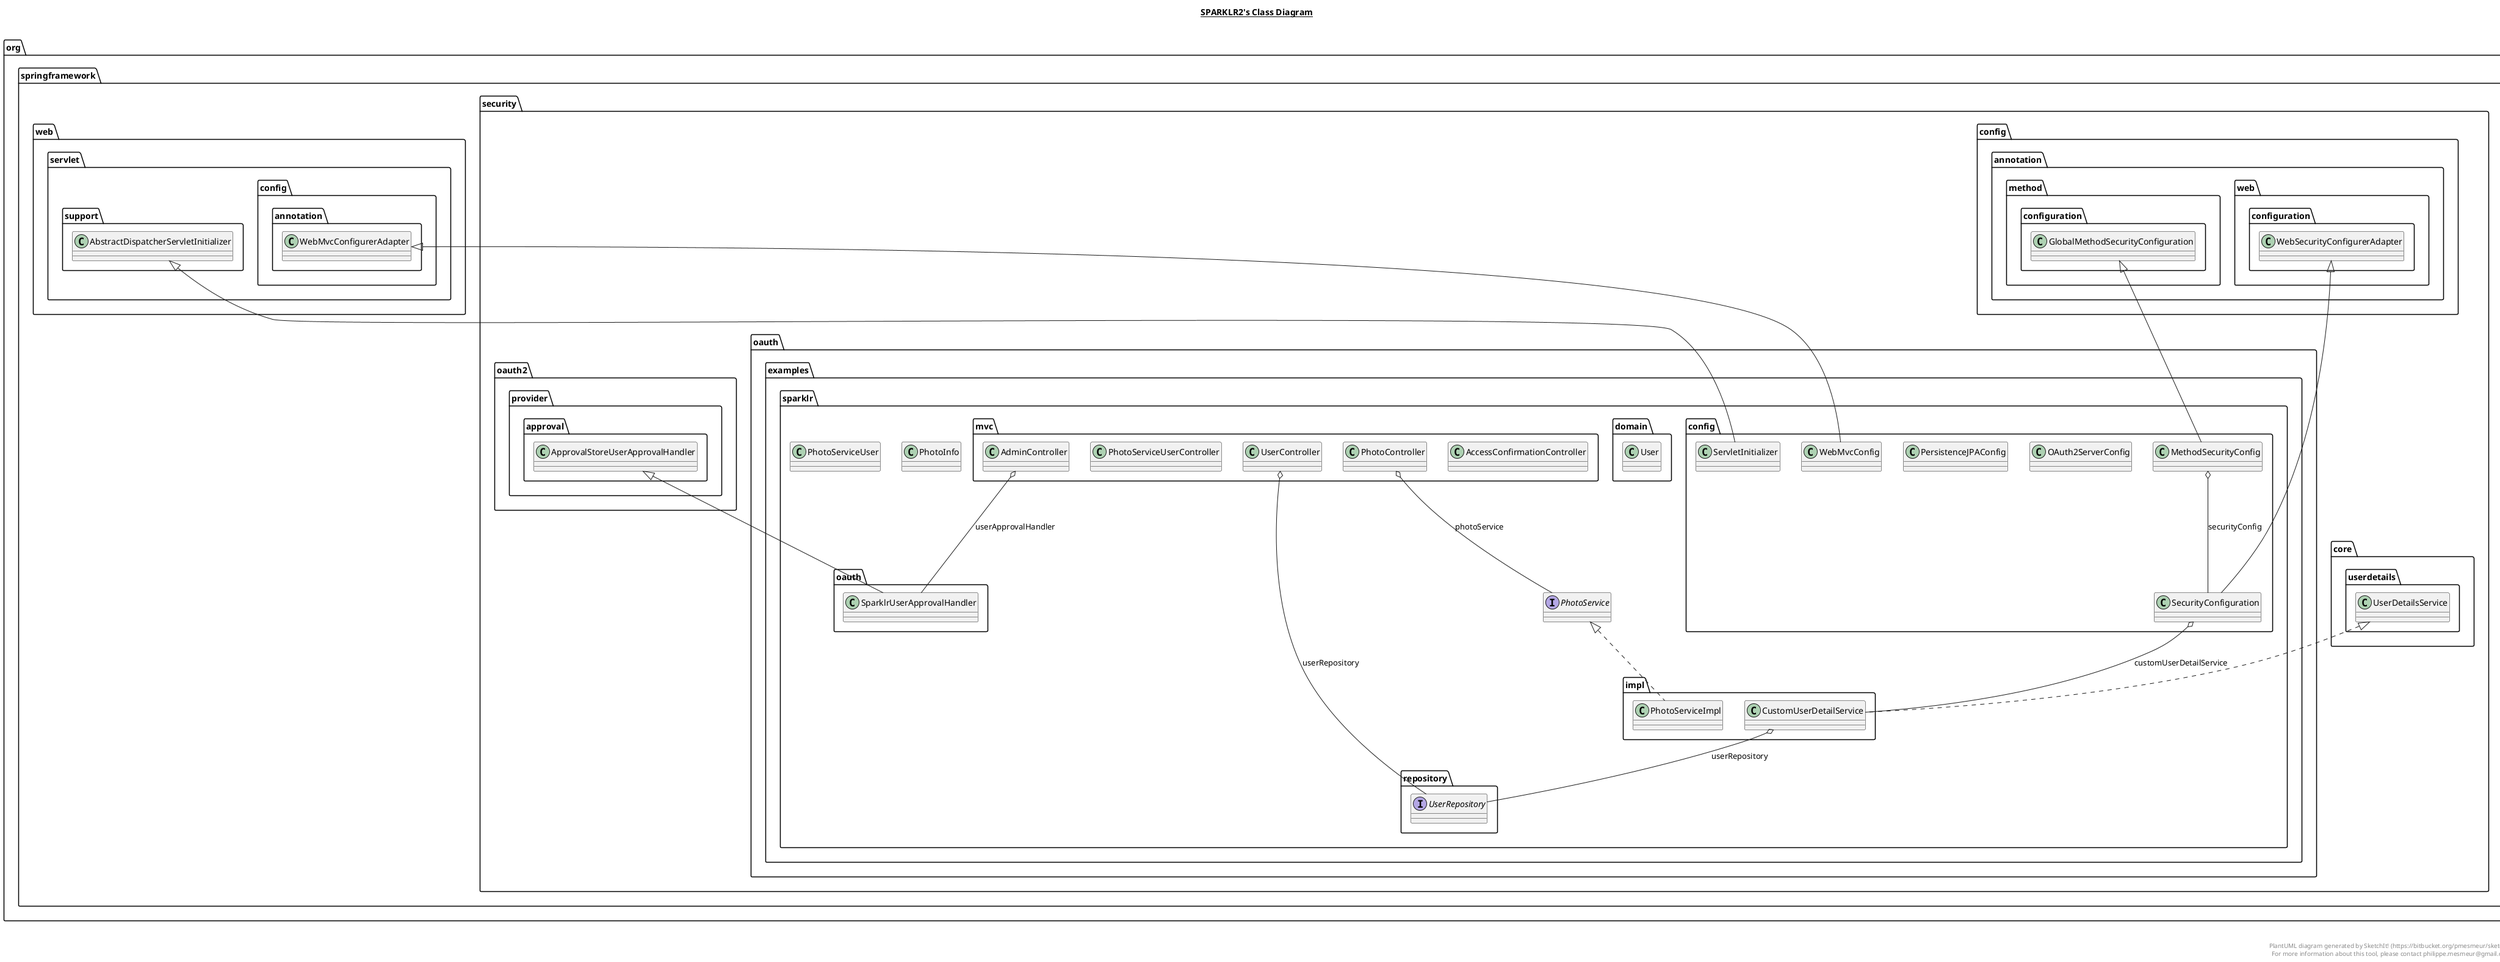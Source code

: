 @startuml

title __SPARKLR2's Class Diagram__\n

  namespace org.springframework.security.oauth.examples.sparklr {
    class org.springframework.security.oauth.examples.sparklr.PhotoInfo {
    }
  }
  

  namespace org.springframework.security.oauth.examples.sparklr {
    interface org.springframework.security.oauth.examples.sparklr.PhotoService {
    }
  }
  

  namespace org.springframework.security.oauth.examples.sparklr {
    class org.springframework.security.oauth.examples.sparklr.PhotoServiceUser {
    }
  }
  

  namespace org.springframework.security.oauth.examples.sparklr {
    namespace config {
      class org.springframework.security.oauth.examples.sparklr.config.MethodSecurityConfig {
      }
    }
  }
  

  namespace org.springframework.security.oauth.examples.sparklr {
    namespace config {
      class org.springframework.security.oauth.examples.sparklr.config.OAuth2ServerConfig {
      }
    }
  }
  

  namespace org.springframework.security.oauth.examples.sparklr {
    namespace config {
      class org.springframework.security.oauth.examples.sparklr.config.PersistenceJPAConfig {
      }
    }
  }
  

  namespace org.springframework.security.oauth.examples.sparklr {
    namespace config {
      class org.springframework.security.oauth.examples.sparklr.config.SecurityConfiguration {
      }
    }
  }
  

  namespace org.springframework.security.oauth.examples.sparklr {
    namespace config {
      class org.springframework.security.oauth.examples.sparklr.config.ServletInitializer {
      }
    }
  }
  

  namespace org.springframework.security.oauth.examples.sparklr {
    namespace config {
      class org.springframework.security.oauth.examples.sparklr.config.WebMvcConfig {
      }
    }
  }
  

  namespace org.springframework.security.oauth.examples.sparklr {
    namespace domain {
      class org.springframework.security.oauth.examples.sparklr.domain.User {
      }
    }
  }
  

  namespace org.springframework.security.oauth.examples.sparklr {
    namespace impl {
      class org.springframework.security.oauth.examples.sparklr.impl.CustomUserDetailService {
      }
    }
  }
  

  namespace org.springframework.security.oauth.examples.sparklr {
    namespace impl {
      class org.springframework.security.oauth.examples.sparklr.impl.PhotoServiceImpl {
      }
    }
  }
  

  namespace org.springframework.security.oauth.examples.sparklr {
    namespace mvc {
      class org.springframework.security.oauth.examples.sparklr.mvc.AccessConfirmationController {
      }
    }
  }
  

  namespace org.springframework.security.oauth.examples.sparklr {
    namespace mvc {
      class org.springframework.security.oauth.examples.sparklr.mvc.AdminController {
      }
    }
  }
  

  namespace org.springframework.security.oauth.examples.sparklr {
    namespace mvc {
      class org.springframework.security.oauth.examples.sparklr.mvc.PhotoController {
      }
    }
  }
  

  namespace org.springframework.security.oauth.examples.sparklr {
    namespace mvc {
      class org.springframework.security.oauth.examples.sparklr.mvc.PhotoServiceUserController {
      }
    }
  }
  

  namespace org.springframework.security.oauth.examples.sparklr {
    namespace mvc {
      class org.springframework.security.oauth.examples.sparklr.mvc.UserController {
      }
    }
  }
  

  namespace org.springframework.security.oauth.examples.sparklr {
    namespace oauth {
      class org.springframework.security.oauth.examples.sparklr.oauth.SparklrUserApprovalHandler {
      }
    }
  }
  

  namespace org.springframework.security.oauth.examples.sparklr {
    namespace repository {
      interface org.springframework.security.oauth.examples.sparklr.repository.UserRepository {
      }
    }
  }
  

  org.springframework.security.oauth.examples.sparklr.config.MethodSecurityConfig -up-|> org.springframework.security.config.annotation.method.configuration.GlobalMethodSecurityConfiguration
  org.springframework.security.oauth.examples.sparklr.config.MethodSecurityConfig o-- org.springframework.security.oauth.examples.sparklr.config.SecurityConfiguration : securityConfig
  org.springframework.security.oauth.examples.sparklr.config.SecurityConfiguration -up-|> org.springframework.security.config.annotation.web.configuration.WebSecurityConfigurerAdapter
  org.springframework.security.oauth.examples.sparklr.config.SecurityConfiguration o-- org.springframework.security.oauth.examples.sparklr.impl.CustomUserDetailService : customUserDetailService
  org.springframework.security.oauth.examples.sparklr.config.ServletInitializer -up-|> org.springframework.web.servlet.support.AbstractDispatcherServletInitializer
  org.springframework.security.oauth.examples.sparklr.config.WebMvcConfig -up-|> org.springframework.web.servlet.config.annotation.WebMvcConfigurerAdapter
  org.springframework.security.oauth.examples.sparklr.impl.CustomUserDetailService .up.|> org.springframework.security.core.userdetails.UserDetailsService
  org.springframework.security.oauth.examples.sparklr.impl.CustomUserDetailService o-- org.springframework.security.oauth.examples.sparklr.repository.UserRepository : userRepository
  org.springframework.security.oauth.examples.sparklr.impl.PhotoServiceImpl .up.|> org.springframework.security.oauth.examples.sparklr.PhotoService
  org.springframework.security.oauth.examples.sparklr.mvc.AdminController o-- org.springframework.security.oauth.examples.sparklr.oauth.SparklrUserApprovalHandler : userApprovalHandler
  org.springframework.security.oauth.examples.sparklr.mvc.PhotoController o-- org.springframework.security.oauth.examples.sparklr.PhotoService : photoService
  org.springframework.security.oauth.examples.sparklr.mvc.UserController o-- org.springframework.security.oauth.examples.sparklr.repository.UserRepository : userRepository
  org.springframework.security.oauth.examples.sparklr.oauth.SparklrUserApprovalHandler -up-|> org.springframework.security.oauth2.provider.approval.ApprovalStoreUserApprovalHandler


right footer


PlantUML diagram generated by SketchIt! (https://bitbucket.org/pmesmeur/sketch.it)
For more information about this tool, please contact philippe.mesmeur@gmail.com
endfooter

@enduml

